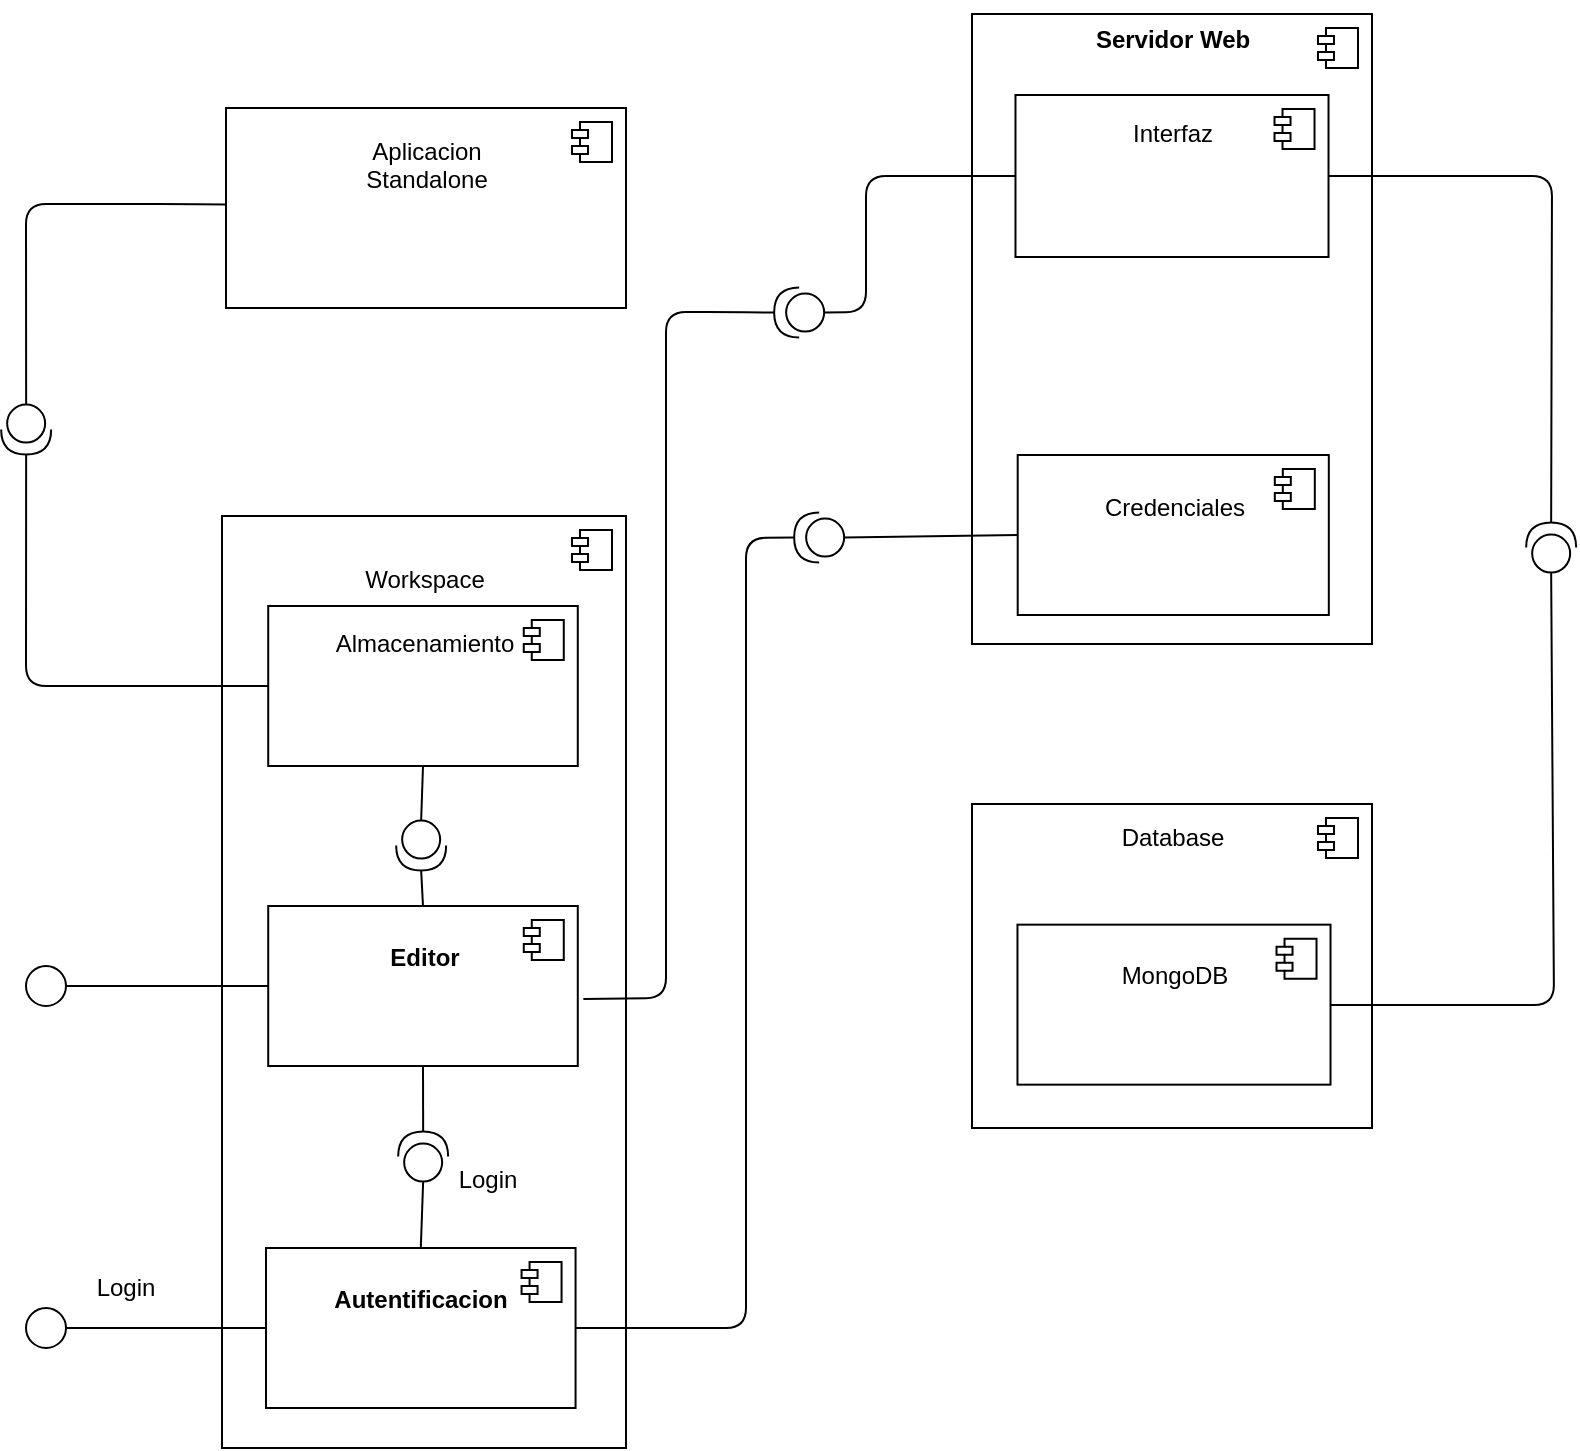 <mxfile pages="1" version="11.2.5" type="google"><diagram id="wIhpxAQzp5S6dGejVTpk" name="Page-1"><mxGraphModel dx="496" dy="275" grid="1" gridSize="10" guides="1" tooltips="1" connect="1" arrows="1" fold="1" page="1" pageScale="1" pageWidth="1169" pageHeight="827" math="0" shadow="0"><root><mxCell id="0"/><mxCell id="1" parent="0"/><mxCell id="El-rN05q0XE1V_lD2Z3m-61" value="&lt;div&gt;Workspace&lt;/div&gt;&lt;div&gt;&lt;br&gt;&lt;/div&gt;&lt;div&gt;&lt;br&gt;&lt;/div&gt;&lt;div&gt;&lt;br&gt;&lt;/div&gt;&lt;div&gt;&lt;br&gt;&lt;/div&gt;&lt;div&gt;&lt;br&gt;&lt;/div&gt;&lt;div&gt;&lt;br&gt;&lt;/div&gt;&lt;div&gt;&lt;br&gt;&lt;/div&gt;&lt;div&gt;&lt;br&gt;&lt;/div&gt;&lt;div&gt;&lt;br&gt;&lt;/div&gt;&lt;div&gt;&lt;br&gt;&lt;/div&gt;&lt;div&gt;&lt;br&gt;&lt;/div&gt;&lt;div&gt;&lt;br&gt;&lt;/div&gt;&lt;div&gt;&lt;br&gt;&lt;/div&gt;&lt;div&gt;&lt;br&gt;&lt;/div&gt;&lt;div&gt;&lt;br&gt;&lt;/div&gt;&lt;div&gt;&lt;br&gt;&lt;/div&gt;&lt;div&gt;&lt;br&gt;&lt;/div&gt;&lt;div&gt;&lt;br&gt;&lt;/div&gt;&lt;div&gt;&lt;br&gt;&lt;/div&gt;&lt;div&gt;&lt;br&gt;&lt;/div&gt;&lt;div&gt;&lt;br&gt;&lt;/div&gt;&lt;div&gt;&lt;br&gt;&lt;/div&gt;&lt;div&gt;&lt;br&gt;&lt;/div&gt;&lt;div&gt;&lt;br&gt;&lt;/div&gt;&lt;div&gt;&lt;br&gt;&lt;/div&gt;&lt;div&gt;&lt;br&gt;&lt;/div&gt;&lt;div&gt;&lt;br&gt;&lt;/div&gt;&lt;div&gt;&lt;br&gt;&lt;/div&gt;" style="html=1;" parent="1" vertex="1"><mxGeometry x="178" y="264" width="202" height="466" as="geometry"/></mxCell><mxCell id="El-rN05q0XE1V_lD2Z3m-62" value="" style="shape=component;jettyWidth=8;jettyHeight=4;" parent="El-rN05q0XE1V_lD2Z3m-61" vertex="1"><mxGeometry x="1" width="20" height="20" relative="1" as="geometry"><mxPoint x="-27" y="7" as="offset"/></mxGeometry></mxCell><mxCell id="vrsbABWurmosZqr4lwEA-26" value="&lt;div&gt;Login&lt;/div&gt;" style="text;html=1;strokeColor=none;fillColor=none;align=center;verticalAlign=middle;whiteSpace=wrap;rounded=0;" parent="El-rN05q0XE1V_lD2Z3m-61" vertex="1"><mxGeometry x="113" y="321.54" width="40" height="20.711" as="geometry"/></mxCell><mxCell id="El-rN05q0XE1V_lD2Z3m-45" value="&lt;div&gt;&lt;b&gt;Autentificacion&lt;br&gt;&lt;/b&gt;&lt;/div&gt;&lt;div&gt;&lt;b&gt;&lt;br&gt;&lt;/b&gt;&lt;/div&gt;&lt;div&gt;&lt;b&gt;&lt;br&gt;&lt;/b&gt;&lt;/div&gt;" style="html=1;" parent="1" vertex="1"><mxGeometry x="200.006" y="630" width="154.778" height="80" as="geometry"/></mxCell><mxCell id="El-rN05q0XE1V_lD2Z3m-46" value="" style="shape=component;jettyWidth=8;jettyHeight=4;" parent="El-rN05q0XE1V_lD2Z3m-45" vertex="1"><mxGeometry x="1" width="20" height="20" relative="1" as="geometry"><mxPoint x="-27" y="7" as="offset"/></mxGeometry></mxCell><mxCell id="El-rN05q0XE1V_lD2Z3m-47" value="&lt;div&gt;&lt;b&gt;Editor&lt;br&gt;&lt;/b&gt;&lt;/div&gt;&lt;div&gt;&lt;b&gt;&lt;br&gt;&lt;/b&gt;&lt;/div&gt;&lt;div&gt;&lt;b&gt;&lt;br&gt;&lt;/b&gt;&lt;/div&gt;" style="html=1;" parent="1" vertex="1"><mxGeometry x="201.111" y="459" width="154.778" height="80" as="geometry"/></mxCell><mxCell id="El-rN05q0XE1V_lD2Z3m-48" value="" style="shape=component;jettyWidth=8;jettyHeight=4;" parent="El-rN05q0XE1V_lD2Z3m-47" vertex="1"><mxGeometry x="1" width="20" height="20" relative="1" as="geometry"><mxPoint x="-27" y="7" as="offset"/></mxGeometry></mxCell><mxCell id="El-rN05q0XE1V_lD2Z3m-49" value="" style="shape=providedRequiredInterface;html=1;verticalLabelPosition=bottom;rotation=-180;direction=south;aspect=fixed;" parent="1" vertex="1"><mxGeometry x="266.075" y="571.762" width="25" height="25" as="geometry"/></mxCell><mxCell id="El-rN05q0XE1V_lD2Z3m-50" value="" style="endArrow=none;html=1;exitX=0.5;exitY=1;exitDx=0;exitDy=0;entryX=1;entryY=0.5;entryDx=0;entryDy=0;entryPerimeter=0;" parent="1" source="El-rN05q0XE1V_lD2Z3m-47" target="El-rN05q0XE1V_lD2Z3m-49" edge="1"><mxGeometry width="50" height="50" relative="1" as="geometry"><mxPoint x="35.957" y="198.857" as="sourcePoint"/><mxPoint x="109.5" y="-96" as="targetPoint"/><Array as="points"/></mxGeometry></mxCell><mxCell id="El-rN05q0XE1V_lD2Z3m-51" value="" style="endArrow=none;html=1;exitX=0;exitY=0.5;exitDx=0;exitDy=0;entryX=0.5;entryY=0;entryDx=0;entryDy=0;exitPerimeter=0;" parent="1" source="El-rN05q0XE1V_lD2Z3m-49" target="El-rN05q0XE1V_lD2Z3m-45" edge="1"><mxGeometry width="50" height="50" relative="1" as="geometry"><mxPoint x="265.239" y="356.571" as="sourcePoint"/><mxPoint x="265.239" y="384" as="targetPoint"/><Array as="points"/></mxGeometry></mxCell><mxCell id="El-rN05q0XE1V_lD2Z3m-52" value="&lt;div&gt;Almacenamiento&lt;/div&gt;&lt;div&gt;&lt;br&gt;&lt;/div&gt;&lt;div&gt;&lt;br&gt;&lt;/div&gt;&lt;div&gt;&lt;br&gt;&lt;/div&gt;" style="html=1;" parent="1" vertex="1"><mxGeometry x="201.111" y="309" width="154.778" height="80" as="geometry"/></mxCell><mxCell id="El-rN05q0XE1V_lD2Z3m-53" value="" style="shape=component;jettyWidth=8;jettyHeight=4;" parent="El-rN05q0XE1V_lD2Z3m-52" vertex="1"><mxGeometry x="1" width="20" height="20" relative="1" as="geometry"><mxPoint x="-27" y="7" as="offset"/></mxGeometry></mxCell><mxCell id="El-rN05q0XE1V_lD2Z3m-54" value="" style="shape=providedRequiredInterface;html=1;verticalLabelPosition=bottom;rotation=0;direction=south;aspect=fixed;" parent="1" vertex="1"><mxGeometry x="265.075" y="416.262" width="25" height="25" as="geometry"/></mxCell><mxCell id="El-rN05q0XE1V_lD2Z3m-55" value="" style="endArrow=none;html=1;exitX=1;exitY=0.5;exitDx=0;exitDy=0;entryX=0.5;entryY=0;entryDx=0;entryDy=0;exitPerimeter=0;" parent="1" source="El-rN05q0XE1V_lD2Z3m-54" target="El-rN05q0XE1V_lD2Z3m-47" edge="1"><mxGeometry width="50" height="50" relative="1" as="geometry"><mxPoint x="290.575" y="621.762" as="sourcePoint"/><mxPoint x="289.394" y="655" as="targetPoint"/><Array as="points"/></mxGeometry></mxCell><mxCell id="El-rN05q0XE1V_lD2Z3m-56" value="" style="endArrow=none;html=1;entryX=0;entryY=0.5;entryDx=0;entryDy=0;entryPerimeter=0;exitX=0.5;exitY=1;exitDx=0;exitDy=0;" parent="1" source="El-rN05q0XE1V_lD2Z3m-52" target="El-rN05q0XE1V_lD2Z3m-54" edge="1"><mxGeometry width="50" height="50" relative="1" as="geometry"><mxPoint x="289.5" y="85.5" as="sourcePoint"/><mxPoint x="289.075" y="169.262" as="targetPoint"/><Array as="points"/></mxGeometry></mxCell><mxCell id="El-rN05q0XE1V_lD2Z3m-57" value="" style="ellipse;whiteSpace=wrap;html=1;aspect=fixed;" parent="1" vertex="1"><mxGeometry x="80" y="660" width="20" height="20" as="geometry"/></mxCell><mxCell id="El-rN05q0XE1V_lD2Z3m-58" value="" style="ellipse;whiteSpace=wrap;html=1;aspect=fixed;" parent="1" vertex="1"><mxGeometry x="80" y="489" width="20" height="20" as="geometry"/></mxCell><mxCell id="El-rN05q0XE1V_lD2Z3m-59" value="" style="endArrow=none;html=1;exitX=1;exitY=0.5;exitDx=0;exitDy=0;entryX=0;entryY=0.5;entryDx=0;entryDy=0;" parent="1" source="El-rN05q0XE1V_lD2Z3m-57" target="El-rN05q0XE1V_lD2Z3m-45" edge="1"><mxGeometry width="50" height="50" relative="1" as="geometry"><mxPoint x="475.5" y="666" as="sourcePoint"/><mxPoint x="475" y="715.5" as="targetPoint"/><Array as="points"/></mxGeometry></mxCell><mxCell id="El-rN05q0XE1V_lD2Z3m-60" value="" style="endArrow=none;html=1;exitX=1;exitY=0.5;exitDx=0;exitDy=0;entryX=0;entryY=0.5;entryDx=0;entryDy=0;" parent="1" source="El-rN05q0XE1V_lD2Z3m-58" target="El-rN05q0XE1V_lD2Z3m-47" edge="1"><mxGeometry width="50" height="50" relative="1" as="geometry"><mxPoint x="122.5" y="456.5" as="sourcePoint"/><mxPoint x="205.5" y="456.5" as="targetPoint"/><Array as="points"/></mxGeometry></mxCell><mxCell id="vrsbABWurmosZqr4lwEA-3" value="&lt;p style=&quot;line-height: 120%&quot;&gt;&lt;b&gt;Servidor Web&lt;br&gt;&lt;/b&gt;&lt;/p&gt;&lt;p style=&quot;line-height: 120%&quot;&gt;&lt;b&gt;&lt;br&gt;&lt;/b&gt;&lt;/p&gt;&lt;p style=&quot;line-height: 120%&quot;&gt;&lt;b&gt;&lt;br&gt;&lt;/b&gt;&lt;/p&gt;&lt;p style=&quot;line-height: 120%&quot;&gt;&lt;b&gt;&lt;br&gt;&lt;/b&gt;&lt;/p&gt;&lt;p style=&quot;line-height: 120%&quot;&gt;&lt;b&gt;&lt;br&gt;&lt;/b&gt;&lt;/p&gt;&lt;p style=&quot;line-height: 120%&quot;&gt;&lt;b&gt;&lt;br&gt;&lt;/b&gt;&lt;/p&gt;&lt;p style=&quot;line-height: 120%&quot;&gt;&lt;b&gt;&lt;br&gt;&lt;/b&gt;&lt;/p&gt;&lt;p style=&quot;line-height: 120%&quot;&gt;&lt;b&gt;&lt;br&gt;&lt;/b&gt;&lt;/p&gt;&lt;p style=&quot;line-height: 120%&quot;&gt;&lt;b&gt;&lt;br&gt;&lt;/b&gt;&lt;/p&gt;&lt;p style=&quot;line-height: 120%&quot;&gt;&lt;b&gt;&lt;br&gt;&lt;/b&gt;&lt;/p&gt;&lt;p style=&quot;line-height: 120%&quot;&gt;&lt;b&gt;&lt;br&gt;&lt;/b&gt;&lt;/p&gt;&lt;p style=&quot;line-height: 120%&quot;&gt;&lt;b&gt;&lt;/b&gt;&lt;br&gt;&lt;/p&gt;" style="html=1;" parent="1" vertex="1"><mxGeometry x="553" y="13" width="200" height="315" as="geometry"/></mxCell><mxCell id="vrsbABWurmosZqr4lwEA-4" value="" style="shape=component;jettyWidth=8;jettyHeight=4;" parent="vrsbABWurmosZqr4lwEA-3" vertex="1"><mxGeometry x="1" width="20" height="20" relative="1" as="geometry"><mxPoint x="-27" y="7" as="offset"/></mxGeometry></mxCell><mxCell id="vrsbABWurmosZqr4lwEA-5" value="&lt;div&gt;Credenciales&lt;/div&gt;&lt;div&gt;&lt;br&gt;&lt;/div&gt;&lt;div&gt;&lt;br&gt;&lt;/div&gt;" style="html=1;" parent="vrsbABWurmosZqr4lwEA-3" vertex="1"><mxGeometry x="22.85" y="220.5" width="155.556" height="80" as="geometry"/></mxCell><mxCell id="vrsbABWurmosZqr4lwEA-6" value="" style="shape=component;jettyWidth=8;jettyHeight=4;" parent="vrsbABWurmosZqr4lwEA-5" vertex="1"><mxGeometry x="1" width="20" height="20" relative="1" as="geometry"><mxPoint x="-27" y="7" as="offset"/></mxGeometry></mxCell><mxCell id="vrsbABWurmosZqr4lwEA-7" value="&lt;div&gt;Interfaz&lt;/div&gt;&lt;div&gt;&lt;br&gt;&lt;/div&gt;&lt;div&gt;&lt;br&gt;&lt;/div&gt;&lt;div&gt;&lt;br&gt;&lt;/div&gt;" style="html=1;" parent="vrsbABWurmosZqr4lwEA-3" vertex="1"><mxGeometry x="21.739" y="40.5" width="156.522" height="81.0" as="geometry"/></mxCell><mxCell id="vrsbABWurmosZqr4lwEA-8" value="" style="shape=component;jettyWidth=8;jettyHeight=4;" parent="vrsbABWurmosZqr4lwEA-7" vertex="1"><mxGeometry x="1" width="20" height="20" relative="1" as="geometry"><mxPoint x="-27" y="7" as="offset"/></mxGeometry></mxCell><mxCell id="vrsbABWurmosZqr4lwEA-12" value="&lt;div&gt;Database&lt;/div&gt;&lt;div&gt;&lt;br&gt;&lt;/div&gt;&lt;div&gt;&lt;br&gt;&lt;/div&gt;&lt;div&gt;&lt;br&gt;&lt;/div&gt;&lt;div&gt;&lt;br&gt;&lt;/div&gt;&lt;div&gt;&lt;br&gt;&lt;/div&gt;&lt;div&gt;&lt;br&gt;&lt;/div&gt;&lt;div&gt;&lt;br&gt;&lt;/div&gt;&lt;div&gt;&lt;br&gt;&lt;/div&gt;&lt;div&gt;&lt;br&gt;&lt;/div&gt;" style="html=1;" parent="1" vertex="1"><mxGeometry x="553" y="408" width="200" height="162" as="geometry"/></mxCell><mxCell id="vrsbABWurmosZqr4lwEA-13" value="" style="shape=component;jettyWidth=8;jettyHeight=4;" parent="vrsbABWurmosZqr4lwEA-12" vertex="1"><mxGeometry x="1" width="20" height="20" relative="1" as="geometry"><mxPoint x="-27" y="7" as="offset"/></mxGeometry></mxCell><mxCell id="vrsbABWurmosZqr4lwEA-16" value="&lt;div&gt;MongoDB&lt;/div&gt;&lt;div&gt;&lt;br&gt;&lt;/div&gt;&lt;div&gt;&lt;br&gt;&lt;/div&gt;" style="html=1;" parent="vrsbABWurmosZqr4lwEA-12" vertex="1"><mxGeometry x="22.739" y="60.329" width="156.522" height="80" as="geometry"/></mxCell><mxCell id="vrsbABWurmosZqr4lwEA-17" value="" style="shape=component;jettyWidth=8;jettyHeight=4;" parent="vrsbABWurmosZqr4lwEA-16" vertex="1"><mxGeometry x="1" width="20" height="20" relative="1" as="geometry"><mxPoint x="-27" y="7" as="offset"/></mxGeometry></mxCell><mxCell id="vrsbABWurmosZqr4lwEA-25" value="&lt;div&gt;Login&lt;/div&gt;" style="text;html=1;strokeColor=none;fillColor=none;align=center;verticalAlign=middle;whiteSpace=wrap;rounded=0;" parent="1" vertex="1"><mxGeometry x="110" y="640" width="40" height="20" as="geometry"/></mxCell><mxCell id="vrsbABWurmosZqr4lwEA-29" value="" style="endArrow=none;html=1;entryX=0;entryY=0.5;entryDx=0;entryDy=0;exitX=0;exitY=0.5;exitDx=0;exitDy=0;exitPerimeter=0;" parent="1" source="vrsbABWurmosZqr4lwEA-31" target="vrsbABWurmosZqr4lwEA-7" edge="1"><mxGeometry width="50" height="50" relative="1" as="geometry"><mxPoint x="480" y="140" as="sourcePoint"/><mxPoint x="530" y="90" as="targetPoint"/><Array as="points"><mxPoint x="500" y="162"/><mxPoint x="500" y="130"/><mxPoint x="500" y="94"/></Array></mxGeometry></mxCell><mxCell id="vrsbABWurmosZqr4lwEA-31" value="" style="shape=providedRequiredInterface;html=1;verticalLabelPosition=bottom;rotation=90;direction=south;aspect=fixed;" parent="1" vertex="1"><mxGeometry x="454.075" y="149.762" width="25" height="25" as="geometry"/></mxCell><mxCell id="vrsbABWurmosZqr4lwEA-35" value="" style="endArrow=none;html=1;exitX=1;exitY=0.5;exitDx=0;exitDy=0;exitPerimeter=0;entryX=1.018;entryY=0.581;entryDx=0;entryDy=0;entryPerimeter=0;" parent="1" source="vrsbABWurmosZqr4lwEA-31" target="El-rN05q0XE1V_lD2Z3m-47" edge="1"><mxGeometry width="50" height="50" relative="1" as="geometry"><mxPoint x="464.075" y="172.262" as="sourcePoint"/><mxPoint x="430" y="260" as="targetPoint"/><Array as="points"><mxPoint x="430" y="162"/><mxPoint x="400" y="162"/><mxPoint x="400" y="230"/><mxPoint x="400" y="505"/></Array></mxGeometry></mxCell><mxCell id="vrsbABWurmosZqr4lwEA-36" value="" style="shape=providedRequiredInterface;html=1;verticalLabelPosition=bottom;rotation=90;direction=south;aspect=fixed;" parent="1" vertex="1"><mxGeometry x="464.075" y="262.262" width="25" height="25" as="geometry"/></mxCell><mxCell id="vrsbABWurmosZqr4lwEA-38" value="" style="endArrow=none;html=1;exitX=0;exitY=0.5;exitDx=0;exitDy=0;exitPerimeter=0;entryX=0;entryY=0.5;entryDx=0;entryDy=0;" parent="1" source="vrsbABWurmosZqr4lwEA-36" target="vrsbABWurmosZqr4lwEA-5" edge="1"><mxGeometry width="50" height="50" relative="1" as="geometry"><mxPoint x="451.5" y="480" as="sourcePoint"/><mxPoint x="550" y="270" as="targetPoint"/></mxGeometry></mxCell><mxCell id="vrsbABWurmosZqr4lwEA-39" value="" style="endArrow=none;html=1;entryX=1;entryY=0.5;entryDx=0;entryDy=0;entryPerimeter=0;exitX=1;exitY=0.5;exitDx=0;exitDy=0;" parent="1" source="El-rN05q0XE1V_lD2Z3m-45" target="vrsbABWurmosZqr4lwEA-36" edge="1"><mxGeometry width="50" height="50" relative="1" as="geometry"><mxPoint x="451.5" y="522.5" as="sourcePoint"/><mxPoint x="501.5" y="472.5" as="targetPoint"/><Array as="points"><mxPoint x="440" y="670"/><mxPoint x="440" y="275"/></Array></mxGeometry></mxCell><mxCell id="vrsbABWurmosZqr4lwEA-41" value="" style="shape=providedRequiredInterface;html=1;verticalLabelPosition=bottom;rotation=-180;direction=south;aspect=fixed;" parent="1" vertex="1"><mxGeometry x="830.075" y="267.262" width="25" height="25" as="geometry"/></mxCell><mxCell id="vrsbABWurmosZqr4lwEA-42" value="" style="endArrow=none;html=1;entryX=1;entryY=0.5;entryDx=0;entryDy=0;exitX=1;exitY=0.5;exitDx=0;exitDy=0;exitPerimeter=0;" parent="1" source="vrsbABWurmosZqr4lwEA-41" target="vrsbABWurmosZqr4lwEA-7" edge="1"><mxGeometry width="50" height="50" relative="1" as="geometry"><mxPoint x="830" y="170" as="sourcePoint"/><mxPoint x="880" y="120" as="targetPoint"/><Array as="points"><mxPoint x="843" y="94"/></Array></mxGeometry></mxCell><mxCell id="vrsbABWurmosZqr4lwEA-43" value="" style="endArrow=none;html=1;entryX=1;entryY=0.5;entryDx=0;entryDy=0;exitX=0;exitY=0.5;exitDx=0;exitDy=0;exitPerimeter=0;" parent="1" source="vrsbABWurmosZqr4lwEA-41" edge="1"><mxGeometry width="50" height="50" relative="1" as="geometry"><mxPoint x="843.575" y="681.762" as="sourcePoint"/><mxPoint x="732.261" y="508.5" as="targetPoint"/><Array as="points"><mxPoint x="844" y="508.5"/></Array></mxGeometry></mxCell><mxCell id="6DsaqGadUbJY5l7-0WDK-1" value="&lt;div&gt;Aplicacion&lt;/div&gt;&lt;div&gt;Standalone&lt;/div&gt;&lt;div&gt;&lt;br&gt;&lt;/div&gt;&lt;div&gt;&lt;br&gt;&lt;/div&gt;&lt;div&gt;&lt;br&gt;&lt;/div&gt;" style="html=1;" vertex="1" parent="1"><mxGeometry x="180" y="60" width="200" height="100" as="geometry"/></mxCell><mxCell id="6DsaqGadUbJY5l7-0WDK-2" value="" style="shape=component;jettyWidth=8;jettyHeight=4;" vertex="1" parent="6DsaqGadUbJY5l7-0WDK-1"><mxGeometry x="1" width="20" height="20" relative="1" as="geometry"><mxPoint x="-27" y="7" as="offset"/></mxGeometry></mxCell><mxCell id="6DsaqGadUbJY5l7-0WDK-3" value="" style="shape=providedRequiredInterface;html=1;verticalLabelPosition=bottom;rotation=0;direction=south;aspect=fixed;" vertex="1" parent="1"><mxGeometry x="67.575" y="208.262" width="25" height="25" as="geometry"/></mxCell><mxCell id="6DsaqGadUbJY5l7-0WDK-4" value="" style="endArrow=none;html=1;exitX=1;exitY=0.5;exitDx=0;exitDy=0;exitPerimeter=0;entryX=0;entryY=0.5;entryDx=0;entryDy=0;entryPerimeter=0;" edge="1" parent="1" target="6DsaqGadUbJY5l7-0WDK-3"><mxGeometry width="50" height="50" relative="1" as="geometry"><mxPoint x="180.075" y="108.262" as="sourcePoint"/><mxPoint x="85" y="200" as="targetPoint"/><Array as="points"><mxPoint x="156" y="108"/><mxPoint x="126" y="108"/><mxPoint x="80" y="108"/></Array></mxGeometry></mxCell><mxCell id="6DsaqGadUbJY5l7-0WDK-7" value="" style="endArrow=none;html=1;exitX=1;exitY=0.5;exitDx=0;exitDy=0;exitPerimeter=0;" edge="1" parent="1" source="6DsaqGadUbJY5l7-0WDK-3" target="El-rN05q0XE1V_lD2Z3m-52"><mxGeometry width="50" height="50" relative="1" as="geometry"><mxPoint x="54.575" y="416.262" as="sourcePoint"/><mxPoint x="150.239" y="348" as="targetPoint"/><Array as="points"><mxPoint x="80" y="349"/></Array></mxGeometry></mxCell></root></mxGraphModel></diagram></mxfile>